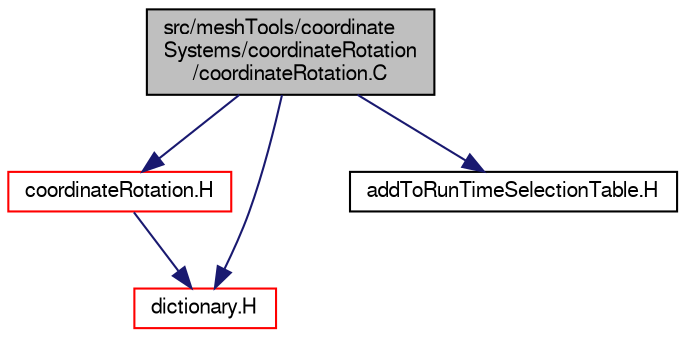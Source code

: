 digraph "src/meshTools/coordinateSystems/coordinateRotation/coordinateRotation.C"
{
  bgcolor="transparent";
  edge [fontname="FreeSans",fontsize="10",labelfontname="FreeSans",labelfontsize="10"];
  node [fontname="FreeSans",fontsize="10",shape=record];
  Node0 [label="src/meshTools/coordinate\lSystems/coordinateRotation\l/coordinateRotation.C",height=0.2,width=0.4,color="black", fillcolor="grey75", style="filled", fontcolor="black"];
  Node0 -> Node1 [color="midnightblue",fontsize="10",style="solid",fontname="FreeSans"];
  Node1 [label="coordinateRotation.H",height=0.2,width=0.4,color="red",URL="$a07493.html"];
  Node1 -> Node99 [color="midnightblue",fontsize="10",style="solid",fontname="FreeSans"];
  Node99 [label="dictionary.H",height=0.2,width=0.4,color="red",URL="$a08804.html"];
  Node0 -> Node99 [color="midnightblue",fontsize="10",style="solid",fontname="FreeSans"];
  Node0 -> Node221 [color="midnightblue",fontsize="10",style="solid",fontname="FreeSans"];
  Node221 [label="addToRunTimeSelectionTable.H",height=0.2,width=0.4,color="black",URL="$a09263.html",tooltip="Macros for easy insertion into run-time selection tables. "];
}
